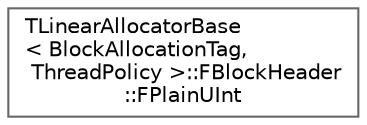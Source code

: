 digraph "Graphical Class Hierarchy"
{
 // INTERACTIVE_SVG=YES
 // LATEX_PDF_SIZE
  bgcolor="transparent";
  edge [fontname=Helvetica,fontsize=10,labelfontname=Helvetica,labelfontsize=10];
  node [fontname=Helvetica,fontsize=10,shape=box,height=0.2,width=0.4];
  rankdir="LR";
  Node0 [id="Node000000",label="TLinearAllocatorBase\l\< BlockAllocationTag,\l ThreadPolicy \>::FBlockHeader\l::FPlainUInt",height=0.2,width=0.4,color="grey40", fillcolor="white", style="filled",URL="$da/dba/structTLinearAllocatorBase_1_1FBlockHeader_1_1FPlainUInt.html",tooltip=" "];
}
